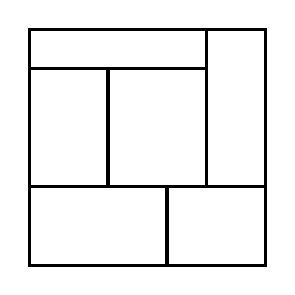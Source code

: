 \begin{tikzpicture}[very thick, scale=.5]
    \draw (0,5) rectangle (9/2,6);
    \draw (0,2) rectangle (2,5);
    \draw (2,2) rectangle (9/2,5);
    \draw (9/2,2) rectangle (6,6);
    \draw (0,0) rectangle (7/2,2);
    \draw (7/2,0) rectangle (6,2);
\end{tikzpicture}
